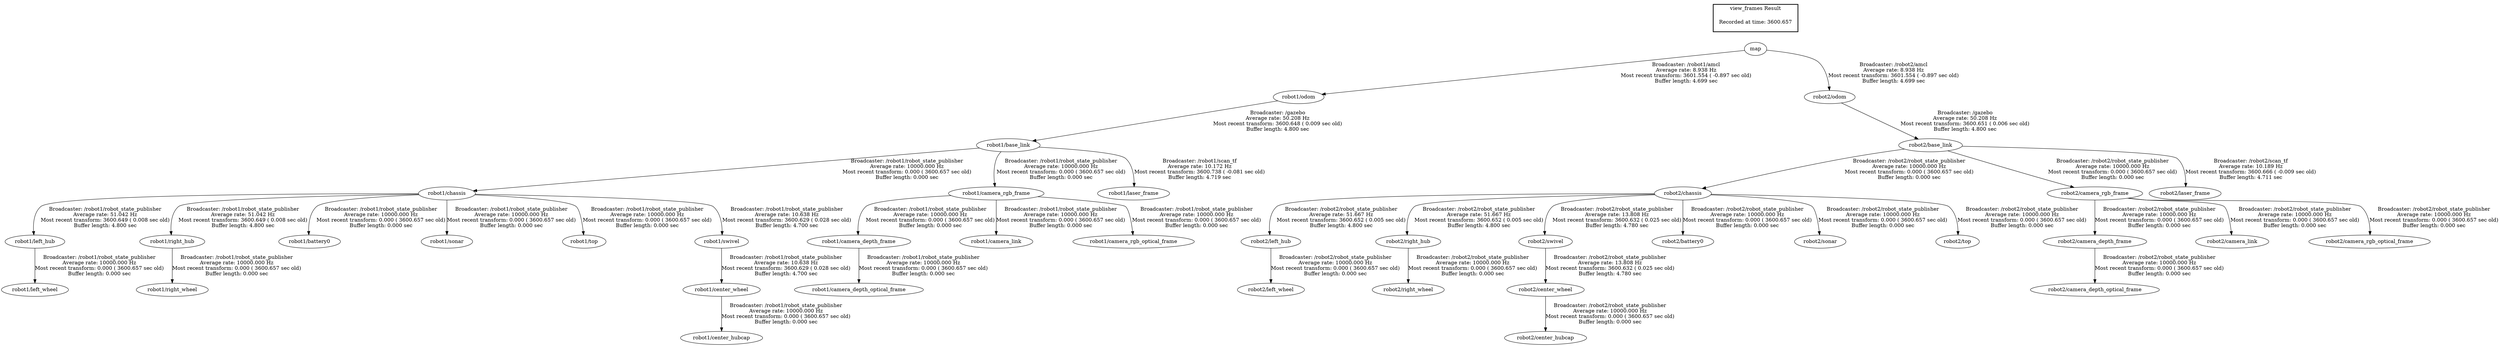 digraph G {
"robot1/odom" -> "robot1/base_link"[label="Broadcaster: /gazebo\nAverage rate: 50.208 Hz\nMost recent transform: 3600.648 ( 0.009 sec old)\nBuffer length: 4.800 sec\n"];
"map" -> "robot1/odom"[label="Broadcaster: /robot1/amcl\nAverage rate: 8.938 Hz\nMost recent transform: 3601.554 ( -0.897 sec old)\nBuffer length: 4.699 sec\n"];
"robot1/chassis" -> "robot1/left_hub"[label="Broadcaster: /robot1/robot_state_publisher\nAverage rate: 51.042 Hz\nMost recent transform: 3600.649 ( 0.008 sec old)\nBuffer length: 4.800 sec\n"];
"robot1/base_link" -> "robot1/chassis"[label="Broadcaster: /robot1/robot_state_publisher\nAverage rate: 10000.000 Hz\nMost recent transform: 0.000 ( 3600.657 sec old)\nBuffer length: 0.000 sec\n"];
"robot1/chassis" -> "robot1/right_hub"[label="Broadcaster: /robot1/robot_state_publisher\nAverage rate: 51.042 Hz\nMost recent transform: 3600.649 ( 0.008 sec old)\nBuffer length: 4.800 sec\n"];
"robot1/camera_rgb_frame" -> "robot1/camera_depth_frame"[label="Broadcaster: /robot1/robot_state_publisher\nAverage rate: 10000.000 Hz\nMost recent transform: 0.000 ( 3600.657 sec old)\nBuffer length: 0.000 sec\n"];
"robot1/base_link" -> "robot1/camera_rgb_frame"[label="Broadcaster: /robot1/robot_state_publisher\nAverage rate: 10000.000 Hz\nMost recent transform: 0.000 ( 3600.657 sec old)\nBuffer length: 0.000 sec\n"];
"robot1/camera_depth_frame" -> "robot1/camera_depth_optical_frame"[label="Broadcaster: /robot1/robot_state_publisher\nAverage rate: 10000.000 Hz\nMost recent transform: 0.000 ( 3600.657 sec old)\nBuffer length: 0.000 sec\n"];
"robot1/camera_rgb_frame" -> "robot1/camera_link"[label="Broadcaster: /robot1/robot_state_publisher\nAverage rate: 10000.000 Hz\nMost recent transform: 0.000 ( 3600.657 sec old)\nBuffer length: 0.000 sec\n"];
"robot1/camera_rgb_frame" -> "robot1/camera_rgb_optical_frame"[label="Broadcaster: /robot1/robot_state_publisher\nAverage rate: 10000.000 Hz\nMost recent transform: 0.000 ( 3600.657 sec old)\nBuffer length: 0.000 sec\n"];
"robot1/chassis" -> "robot1/battery0"[label="Broadcaster: /robot1/robot_state_publisher\nAverage rate: 10000.000 Hz\nMost recent transform: 0.000 ( 3600.657 sec old)\nBuffer length: 0.000 sec\n"];
"robot1/chassis" -> "robot1/sonar"[label="Broadcaster: /robot1/robot_state_publisher\nAverage rate: 10000.000 Hz\nMost recent transform: 0.000 ( 3600.657 sec old)\nBuffer length: 0.000 sec\n"];
"robot1/chassis" -> "robot1/top"[label="Broadcaster: /robot1/robot_state_publisher\nAverage rate: 10000.000 Hz\nMost recent transform: 0.000 ( 3600.657 sec old)\nBuffer length: 0.000 sec\n"];
"robot1/left_hub" -> "robot1/left_wheel"[label="Broadcaster: /robot1/robot_state_publisher\nAverage rate: 10000.000 Hz\nMost recent transform: 0.000 ( 3600.657 sec old)\nBuffer length: 0.000 sec\n"];
"robot1/right_hub" -> "robot1/right_wheel"[label="Broadcaster: /robot1/robot_state_publisher\nAverage rate: 10000.000 Hz\nMost recent transform: 0.000 ( 3600.657 sec old)\nBuffer length: 0.000 sec\n"];
"robot1/center_wheel" -> "robot1/center_hubcap"[label="Broadcaster: /robot1/robot_state_publisher\nAverage rate: 10000.000 Hz\nMost recent transform: 0.000 ( 3600.657 sec old)\nBuffer length: 0.000 sec\n"];
"robot1/swivel" -> "robot1/center_wheel"[label="Broadcaster: /robot1/robot_state_publisher\nAverage rate: 10.638 Hz\nMost recent transform: 3600.629 ( 0.028 sec old)\nBuffer length: 4.700 sec\n"];
"robot2/chassis" -> "robot2/left_hub"[label="Broadcaster: /robot2/robot_state_publisher\nAverage rate: 51.667 Hz\nMost recent transform: 3600.652 ( 0.005 sec old)\nBuffer length: 4.800 sec\n"];
"robot2/base_link" -> "robot2/chassis"[label="Broadcaster: /robot2/robot_state_publisher\nAverage rate: 10000.000 Hz\nMost recent transform: 0.000 ( 3600.657 sec old)\nBuffer length: 0.000 sec\n"];
"robot2/chassis" -> "robot2/right_hub"[label="Broadcaster: /robot2/robot_state_publisher\nAverage rate: 51.667 Hz\nMost recent transform: 3600.652 ( 0.005 sec old)\nBuffer length: 4.800 sec\n"];
"robot2/chassis" -> "robot2/swivel"[label="Broadcaster: /robot2/robot_state_publisher\nAverage rate: 13.808 Hz\nMost recent transform: 3600.632 ( 0.025 sec old)\nBuffer length: 4.780 sec\n"];
"robot2/swivel" -> "robot2/center_wheel"[label="Broadcaster: /robot2/robot_state_publisher\nAverage rate: 13.808 Hz\nMost recent transform: 3600.632 ( 0.025 sec old)\nBuffer length: 4.780 sec\n"];
"robot2/odom" -> "robot2/base_link"[label="Broadcaster: /gazebo\nAverage rate: 50.208 Hz\nMost recent transform: 3600.651 ( 0.006 sec old)\nBuffer length: 4.800 sec\n"];
"robot2/camera_rgb_frame" -> "robot2/camera_depth_frame"[label="Broadcaster: /robot2/robot_state_publisher\nAverage rate: 10000.000 Hz\nMost recent transform: 0.000 ( 3600.657 sec old)\nBuffer length: 0.000 sec\n"];
"robot2/base_link" -> "robot2/camera_rgb_frame"[label="Broadcaster: /robot2/robot_state_publisher\nAverage rate: 10000.000 Hz\nMost recent transform: 0.000 ( 3600.657 sec old)\nBuffer length: 0.000 sec\n"];
"robot2/camera_depth_frame" -> "robot2/camera_depth_optical_frame"[label="Broadcaster: /robot2/robot_state_publisher\nAverage rate: 10000.000 Hz\nMost recent transform: 0.000 ( 3600.657 sec old)\nBuffer length: 0.000 sec\n"];
"robot2/camera_rgb_frame" -> "robot2/camera_link"[label="Broadcaster: /robot2/robot_state_publisher\nAverage rate: 10000.000 Hz\nMost recent transform: 0.000 ( 3600.657 sec old)\nBuffer length: 0.000 sec\n"];
"robot2/camera_rgb_frame" -> "robot2/camera_rgb_optical_frame"[label="Broadcaster: /robot2/robot_state_publisher\nAverage rate: 10000.000 Hz\nMost recent transform: 0.000 ( 3600.657 sec old)\nBuffer length: 0.000 sec\n"];
"robot2/chassis" -> "robot2/battery0"[label="Broadcaster: /robot2/robot_state_publisher\nAverage rate: 10000.000 Hz\nMost recent transform: 0.000 ( 3600.657 sec old)\nBuffer length: 0.000 sec\n"];
"robot2/chassis" -> "robot2/sonar"[label="Broadcaster: /robot2/robot_state_publisher\nAverage rate: 10000.000 Hz\nMost recent transform: 0.000 ( 3600.657 sec old)\nBuffer length: 0.000 sec\n"];
"robot2/chassis" -> "robot2/top"[label="Broadcaster: /robot2/robot_state_publisher\nAverage rate: 10000.000 Hz\nMost recent transform: 0.000 ( 3600.657 sec old)\nBuffer length: 0.000 sec\n"];
"robot2/left_hub" -> "robot2/left_wheel"[label="Broadcaster: /robot2/robot_state_publisher\nAverage rate: 10000.000 Hz\nMost recent transform: 0.000 ( 3600.657 sec old)\nBuffer length: 0.000 sec\n"];
"robot2/right_hub" -> "robot2/right_wheel"[label="Broadcaster: /robot2/robot_state_publisher\nAverage rate: 10000.000 Hz\nMost recent transform: 0.000 ( 3600.657 sec old)\nBuffer length: 0.000 sec\n"];
"robot2/center_wheel" -> "robot2/center_hubcap"[label="Broadcaster: /robot2/robot_state_publisher\nAverage rate: 10000.000 Hz\nMost recent transform: 0.000 ( 3600.657 sec old)\nBuffer length: 0.000 sec\n"];
"map" -> "robot2/odom"[label="Broadcaster: /robot2/amcl\nAverage rate: 8.938 Hz\nMost recent transform: 3601.554 ( -0.897 sec old)\nBuffer length: 4.699 sec\n"];
"robot2/base_link" -> "robot2/laser_frame"[label="Broadcaster: /robot2/scan_tf\nAverage rate: 10.189 Hz\nMost recent transform: 3600.666 ( -0.009 sec old)\nBuffer length: 4.711 sec\n"];
"robot1/base_link" -> "robot1/laser_frame"[label="Broadcaster: /robot1/scan_tf\nAverage rate: 10.172 Hz\nMost recent transform: 3600.738 ( -0.081 sec old)\nBuffer length: 4.719 sec\n"];
"robot1/chassis" -> "robot1/swivel"[label="Broadcaster: /robot1/robot_state_publisher\nAverage rate: 10.638 Hz\nMost recent transform: 3600.629 ( 0.028 sec old)\nBuffer length: 4.700 sec\n"];
edge [style=invis];
 subgraph cluster_legend { style=bold; color=black; label ="view_frames Result";
"Recorded at time: 3600.657"[ shape=plaintext ] ;
 }->"map";
}